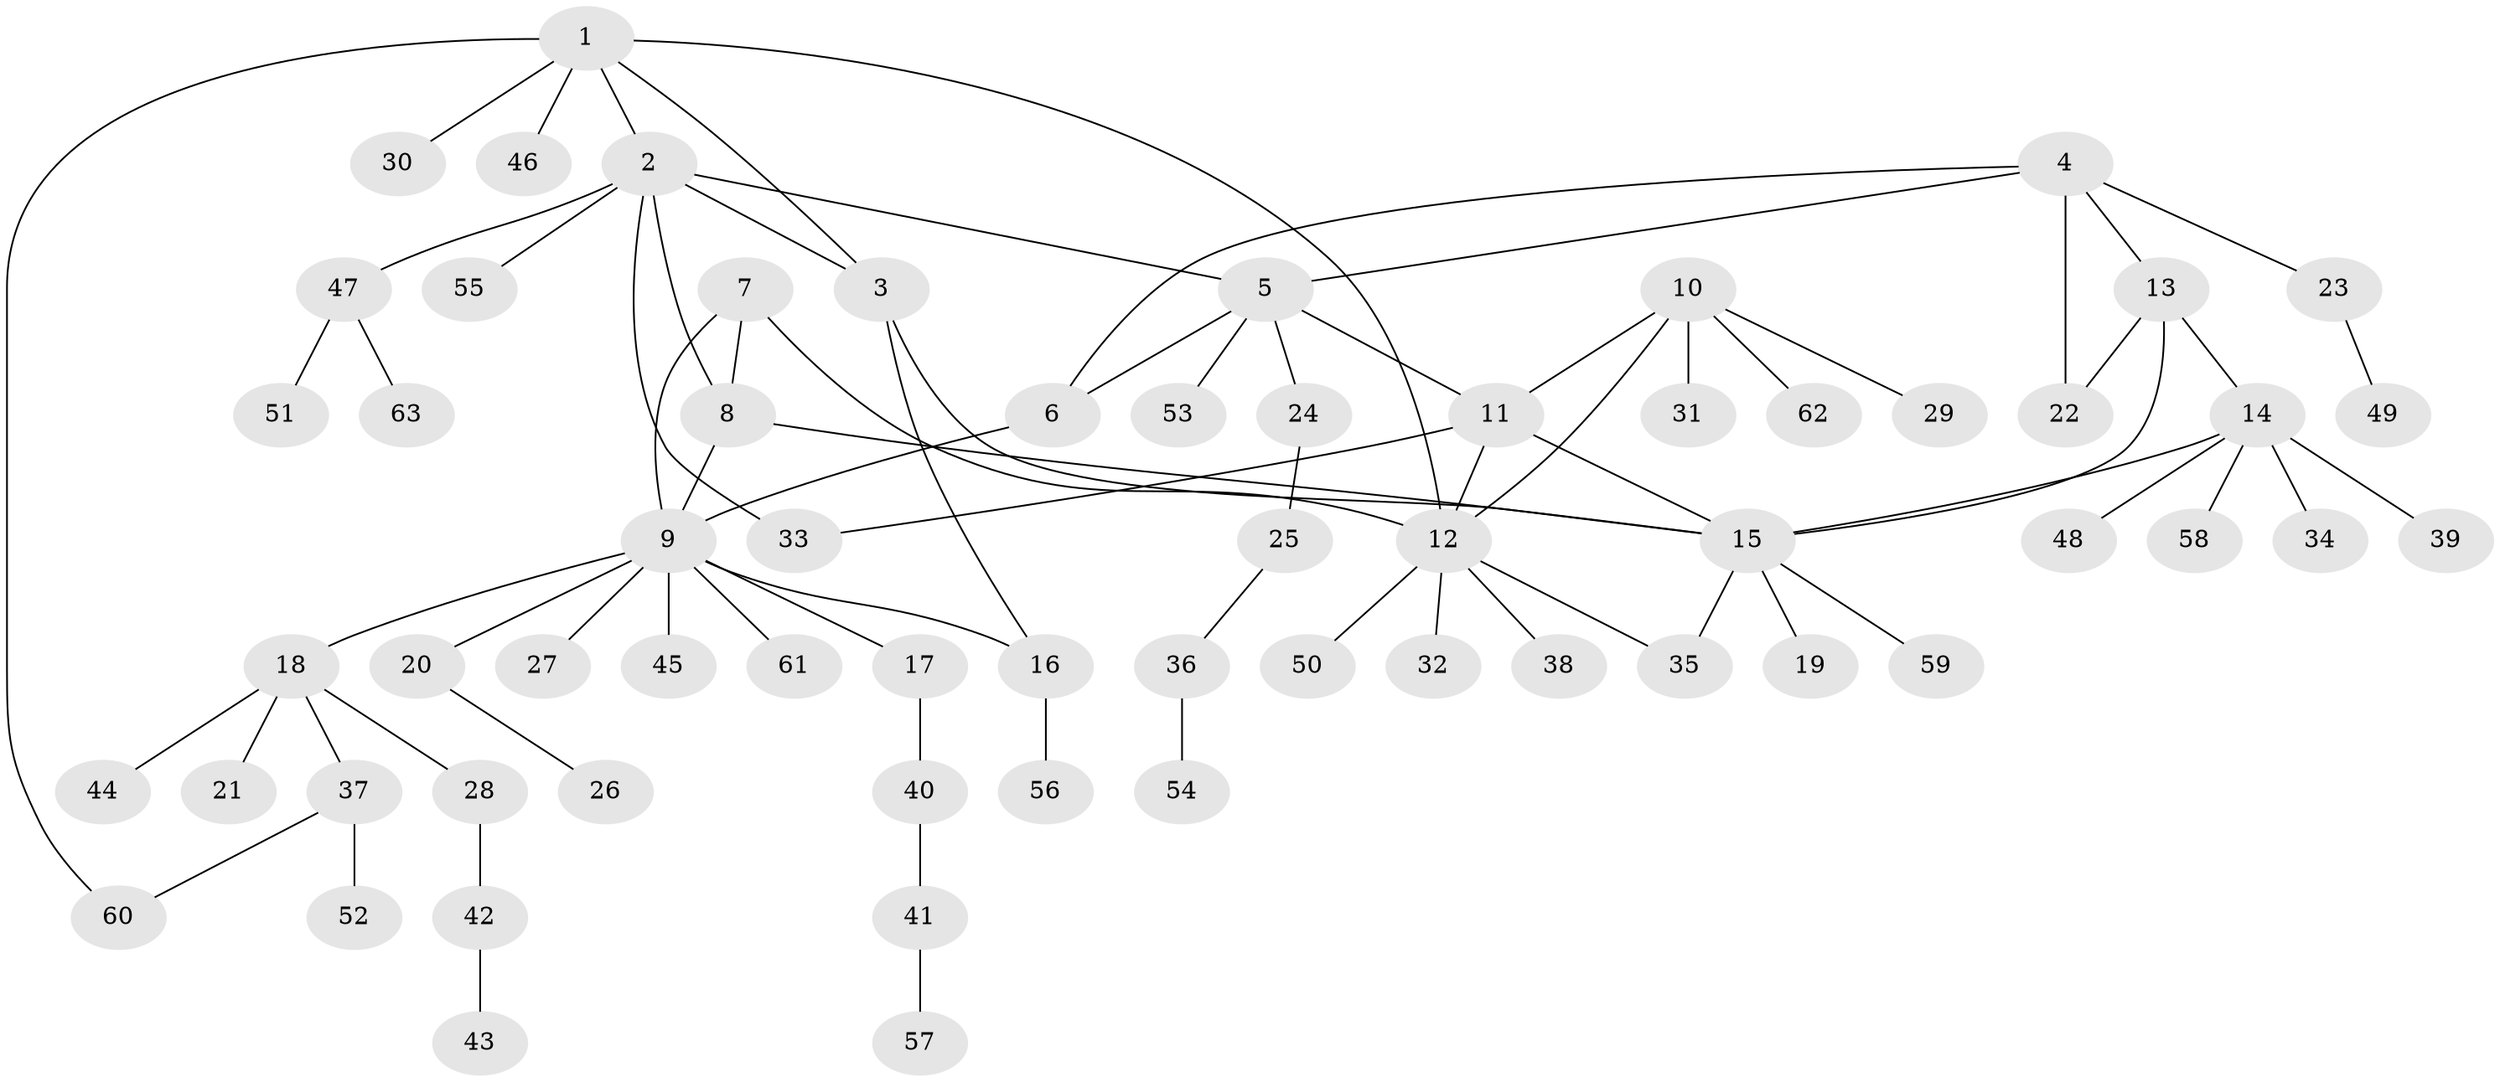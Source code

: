 // Generated by graph-tools (version 1.1) at 2025/02/03/09/25 03:02:46]
// undirected, 63 vertices, 78 edges
graph export_dot {
graph [start="1"]
  node [color=gray90,style=filled];
  1;
  2;
  3;
  4;
  5;
  6;
  7;
  8;
  9;
  10;
  11;
  12;
  13;
  14;
  15;
  16;
  17;
  18;
  19;
  20;
  21;
  22;
  23;
  24;
  25;
  26;
  27;
  28;
  29;
  30;
  31;
  32;
  33;
  34;
  35;
  36;
  37;
  38;
  39;
  40;
  41;
  42;
  43;
  44;
  45;
  46;
  47;
  48;
  49;
  50;
  51;
  52;
  53;
  54;
  55;
  56;
  57;
  58;
  59;
  60;
  61;
  62;
  63;
  1 -- 2;
  1 -- 3;
  1 -- 12;
  1 -- 30;
  1 -- 46;
  1 -- 60;
  2 -- 3;
  2 -- 5;
  2 -- 8;
  2 -- 33;
  2 -- 47;
  2 -- 55;
  3 -- 15;
  3 -- 16;
  4 -- 5;
  4 -- 6;
  4 -- 13;
  4 -- 22;
  4 -- 23;
  5 -- 6;
  5 -- 11;
  5 -- 24;
  5 -- 53;
  6 -- 9;
  7 -- 8;
  7 -- 9;
  7 -- 12;
  8 -- 9;
  8 -- 15;
  9 -- 16;
  9 -- 17;
  9 -- 18;
  9 -- 20;
  9 -- 27;
  9 -- 45;
  9 -- 61;
  10 -- 11;
  10 -- 12;
  10 -- 29;
  10 -- 31;
  10 -- 62;
  11 -- 12;
  11 -- 15;
  11 -- 33;
  12 -- 32;
  12 -- 35;
  12 -- 38;
  12 -- 50;
  13 -- 14;
  13 -- 15;
  13 -- 22;
  14 -- 15;
  14 -- 34;
  14 -- 39;
  14 -- 48;
  14 -- 58;
  15 -- 19;
  15 -- 35;
  15 -- 59;
  16 -- 56;
  17 -- 40;
  18 -- 21;
  18 -- 28;
  18 -- 37;
  18 -- 44;
  20 -- 26;
  23 -- 49;
  24 -- 25;
  25 -- 36;
  28 -- 42;
  36 -- 54;
  37 -- 52;
  37 -- 60;
  40 -- 41;
  41 -- 57;
  42 -- 43;
  47 -- 51;
  47 -- 63;
}
